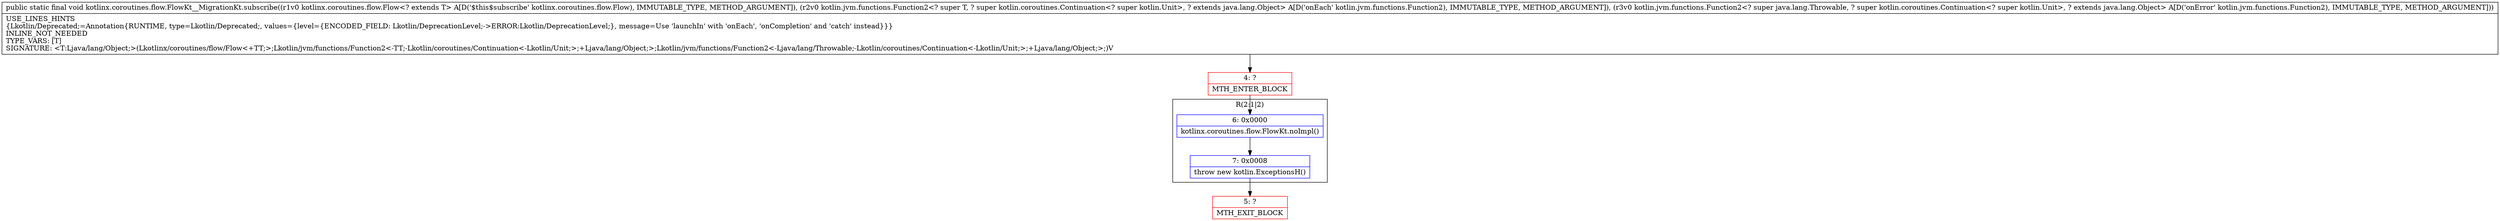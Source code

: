 digraph "CFG forkotlinx.coroutines.flow.FlowKt__MigrationKt.subscribe(Lkotlinx\/coroutines\/flow\/Flow;Lkotlin\/jvm\/functions\/Function2;Lkotlin\/jvm\/functions\/Function2;)V" {
subgraph cluster_Region_1661621417 {
label = "R(2:1|2)";
node [shape=record,color=blue];
Node_6 [shape=record,label="{6\:\ 0x0000|kotlinx.coroutines.flow.FlowKt.noImpl()\l}"];
Node_7 [shape=record,label="{7\:\ 0x0008|throw new kotlin.ExceptionsH()\l}"];
}
Node_4 [shape=record,color=red,label="{4\:\ ?|MTH_ENTER_BLOCK\l}"];
Node_5 [shape=record,color=red,label="{5\:\ ?|MTH_EXIT_BLOCK\l}"];
MethodNode[shape=record,label="{public static final void kotlinx.coroutines.flow.FlowKt__MigrationKt.subscribe((r1v0 kotlinx.coroutines.flow.Flow\<? extends T\> A[D('$this$subscribe' kotlinx.coroutines.flow.Flow), IMMUTABLE_TYPE, METHOD_ARGUMENT]), (r2v0 kotlin.jvm.functions.Function2\<? super T, ? super kotlin.coroutines.Continuation\<? super kotlin.Unit\>, ? extends java.lang.Object\> A[D('onEach' kotlin.jvm.functions.Function2), IMMUTABLE_TYPE, METHOD_ARGUMENT]), (r3v0 kotlin.jvm.functions.Function2\<? super java.lang.Throwable, ? super kotlin.coroutines.Continuation\<? super kotlin.Unit\>, ? extends java.lang.Object\> A[D('onError' kotlin.jvm.functions.Function2), IMMUTABLE_TYPE, METHOD_ARGUMENT]))  | USE_LINES_HINTS\l\{Lkotlin\/Deprecated;=Annotation\{RUNTIME, type=Lkotlin\/Deprecated;, values=\{level=\{ENCODED_FIELD: Lkotlin\/DeprecationLevel;\-\>ERROR:Lkotlin\/DeprecationLevel;\}, message=Use 'launchIn' with 'onEach', 'onCompletion' and 'catch' instead\}\}\}\lINLINE_NOT_NEEDED\lTYPE_VARS: [T]\lSIGNATURE: \<T:Ljava\/lang\/Object;\>(Lkotlinx\/coroutines\/flow\/Flow\<+TT;\>;Lkotlin\/jvm\/functions\/Function2\<\-TT;\-Lkotlin\/coroutines\/Continuation\<\-Lkotlin\/Unit;\>;+Ljava\/lang\/Object;\>;Lkotlin\/jvm\/functions\/Function2\<\-Ljava\/lang\/Throwable;\-Lkotlin\/coroutines\/Continuation\<\-Lkotlin\/Unit;\>;+Ljava\/lang\/Object;\>;)V\l}"];
MethodNode -> Node_4;Node_6 -> Node_7;
Node_7 -> Node_5;
Node_4 -> Node_6;
}

